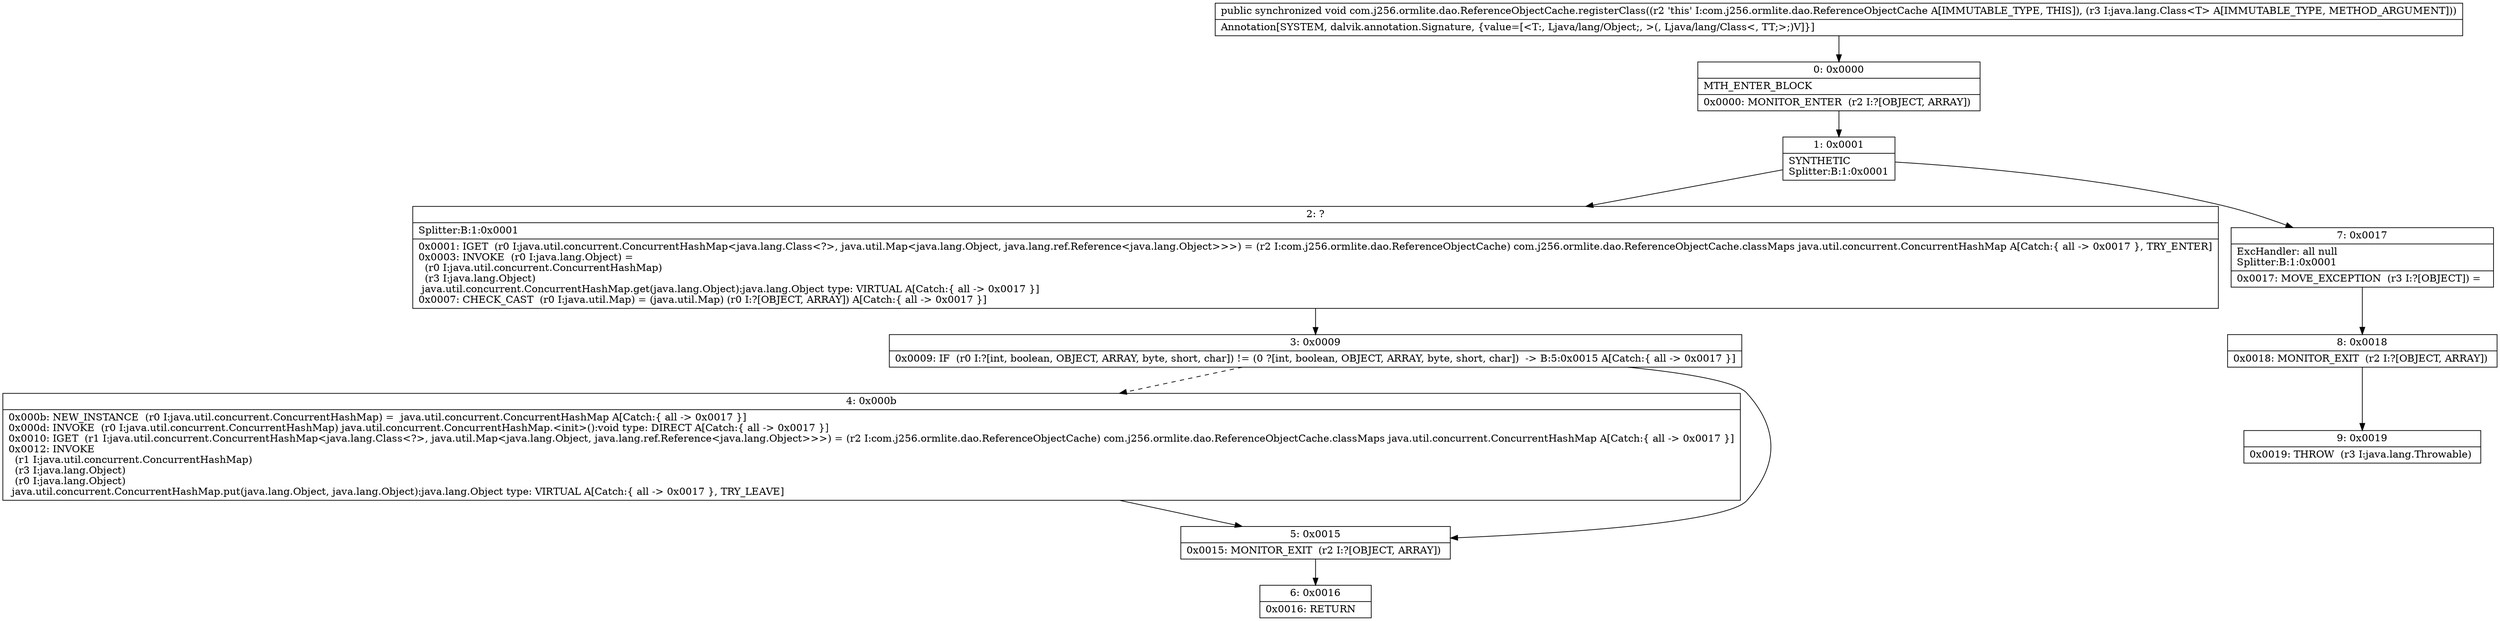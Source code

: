 digraph "CFG forcom.j256.ormlite.dao.ReferenceObjectCache.registerClass(Ljava\/lang\/Class;)V" {
Node_0 [shape=record,label="{0\:\ 0x0000|MTH_ENTER_BLOCK\l|0x0000: MONITOR_ENTER  (r2 I:?[OBJECT, ARRAY]) \l}"];
Node_1 [shape=record,label="{1\:\ 0x0001|SYNTHETIC\lSplitter:B:1:0x0001\l}"];
Node_2 [shape=record,label="{2\:\ ?|Splitter:B:1:0x0001\l|0x0001: IGET  (r0 I:java.util.concurrent.ConcurrentHashMap\<java.lang.Class\<?\>, java.util.Map\<java.lang.Object, java.lang.ref.Reference\<java.lang.Object\>\>\>) = (r2 I:com.j256.ormlite.dao.ReferenceObjectCache) com.j256.ormlite.dao.ReferenceObjectCache.classMaps java.util.concurrent.ConcurrentHashMap A[Catch:\{ all \-\> 0x0017 \}, TRY_ENTER]\l0x0003: INVOKE  (r0 I:java.lang.Object) = \l  (r0 I:java.util.concurrent.ConcurrentHashMap)\l  (r3 I:java.lang.Object)\l java.util.concurrent.ConcurrentHashMap.get(java.lang.Object):java.lang.Object type: VIRTUAL A[Catch:\{ all \-\> 0x0017 \}]\l0x0007: CHECK_CAST  (r0 I:java.util.Map) = (java.util.Map) (r0 I:?[OBJECT, ARRAY]) A[Catch:\{ all \-\> 0x0017 \}]\l}"];
Node_3 [shape=record,label="{3\:\ 0x0009|0x0009: IF  (r0 I:?[int, boolean, OBJECT, ARRAY, byte, short, char]) != (0 ?[int, boolean, OBJECT, ARRAY, byte, short, char])  \-\> B:5:0x0015 A[Catch:\{ all \-\> 0x0017 \}]\l}"];
Node_4 [shape=record,label="{4\:\ 0x000b|0x000b: NEW_INSTANCE  (r0 I:java.util.concurrent.ConcurrentHashMap) =  java.util.concurrent.ConcurrentHashMap A[Catch:\{ all \-\> 0x0017 \}]\l0x000d: INVOKE  (r0 I:java.util.concurrent.ConcurrentHashMap) java.util.concurrent.ConcurrentHashMap.\<init\>():void type: DIRECT A[Catch:\{ all \-\> 0x0017 \}]\l0x0010: IGET  (r1 I:java.util.concurrent.ConcurrentHashMap\<java.lang.Class\<?\>, java.util.Map\<java.lang.Object, java.lang.ref.Reference\<java.lang.Object\>\>\>) = (r2 I:com.j256.ormlite.dao.ReferenceObjectCache) com.j256.ormlite.dao.ReferenceObjectCache.classMaps java.util.concurrent.ConcurrentHashMap A[Catch:\{ all \-\> 0x0017 \}]\l0x0012: INVOKE  \l  (r1 I:java.util.concurrent.ConcurrentHashMap)\l  (r3 I:java.lang.Object)\l  (r0 I:java.lang.Object)\l java.util.concurrent.ConcurrentHashMap.put(java.lang.Object, java.lang.Object):java.lang.Object type: VIRTUAL A[Catch:\{ all \-\> 0x0017 \}, TRY_LEAVE]\l}"];
Node_5 [shape=record,label="{5\:\ 0x0015|0x0015: MONITOR_EXIT  (r2 I:?[OBJECT, ARRAY]) \l}"];
Node_6 [shape=record,label="{6\:\ 0x0016|0x0016: RETURN   \l}"];
Node_7 [shape=record,label="{7\:\ 0x0017|ExcHandler: all null\lSplitter:B:1:0x0001\l|0x0017: MOVE_EXCEPTION  (r3 I:?[OBJECT]) =  \l}"];
Node_8 [shape=record,label="{8\:\ 0x0018|0x0018: MONITOR_EXIT  (r2 I:?[OBJECT, ARRAY]) \l}"];
Node_9 [shape=record,label="{9\:\ 0x0019|0x0019: THROW  (r3 I:java.lang.Throwable) \l}"];
MethodNode[shape=record,label="{public synchronized void com.j256.ormlite.dao.ReferenceObjectCache.registerClass((r2 'this' I:com.j256.ormlite.dao.ReferenceObjectCache A[IMMUTABLE_TYPE, THIS]), (r3 I:java.lang.Class\<T\> A[IMMUTABLE_TYPE, METHOD_ARGUMENT]))  | Annotation[SYSTEM, dalvik.annotation.Signature, \{value=[\<T:, Ljava\/lang\/Object;, \>(, Ljava\/lang\/Class\<, TT;\>;)V]\}]\l}"];
MethodNode -> Node_0;
Node_0 -> Node_1;
Node_1 -> Node_2;
Node_1 -> Node_7;
Node_2 -> Node_3;
Node_3 -> Node_4[style=dashed];
Node_3 -> Node_5;
Node_4 -> Node_5;
Node_5 -> Node_6;
Node_7 -> Node_8;
Node_8 -> Node_9;
}

